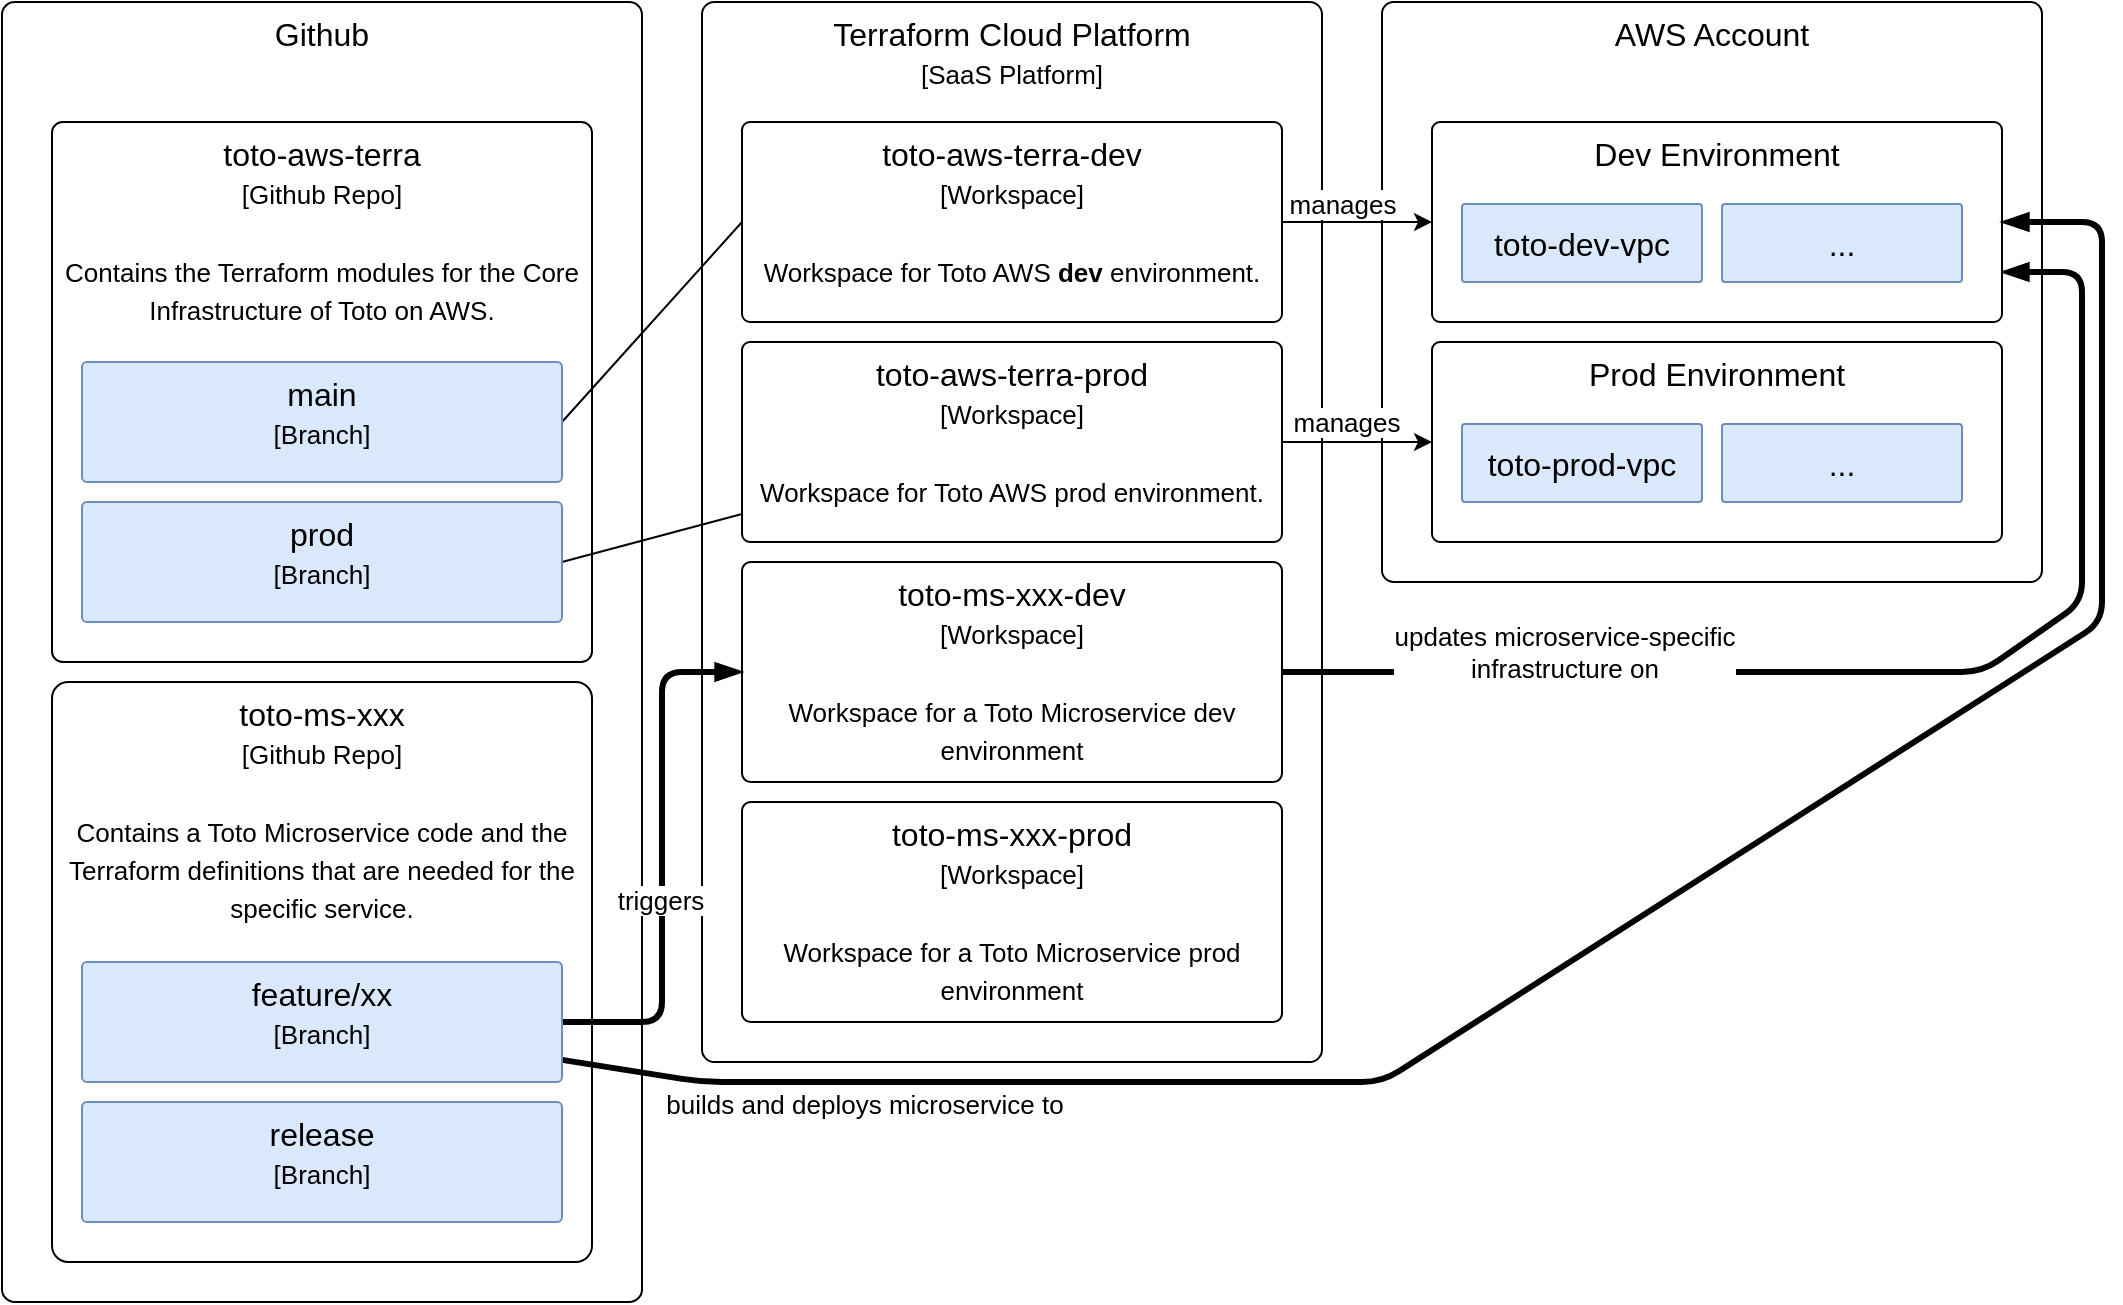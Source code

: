 <mxfile>
    <diagram id="fhjYu4R2ms9kzvXfRBuN" name="Overview">
        <mxGraphModel dx="1465" dy="1006" grid="1" gridSize="10" guides="1" tooltips="1" connect="1" arrows="1" fold="1" page="1" pageScale="1" pageWidth="827" pageHeight="1169" math="0" shadow="0">
            <root>
                <mxCell id="0"/>
                <mxCell id="1" parent="0"/>
                <mxCell id="3" value="AWS Account" style="rounded=1;whiteSpace=wrap;html=1;arcSize=2;verticalAlign=top;fontSize=16;" parent="1" vertex="1">
                    <mxGeometry x="870" y="40" width="330" height="290" as="geometry"/>
                </mxCell>
                <mxCell id="4" value="Github" style="rounded=1;whiteSpace=wrap;html=1;arcSize=2;verticalAlign=top;fontSize=16;" parent="1" vertex="1">
                    <mxGeometry x="180" y="40" width="320" height="650" as="geometry"/>
                </mxCell>
                <mxCell id="8" value="toto-aws-terra&lt;br&gt;&lt;font style=&quot;font-size: 13px;&quot;&gt;[Github Repo]&lt;br&gt;&lt;br&gt;Contains the Terraform modules for the Core Infrastructure of Toto on AWS.&lt;br&gt;&lt;/font&gt;" style="rounded=1;whiteSpace=wrap;html=1;arcSize=2;verticalAlign=top;fontSize=16;" parent="1" vertex="1">
                    <mxGeometry x="205" y="100" width="270" height="270" as="geometry"/>
                </mxCell>
                <mxCell id="9" value="toto-ms-xxx&lt;br&gt;&lt;font style=&quot;font-size: 13px;&quot;&gt;[Github Repo]&lt;br&gt;&lt;br&gt;Contains a Toto Microservice code and the Terraform definitions that are needed for the specific service.&lt;br&gt;&lt;/font&gt;" style="rounded=1;whiteSpace=wrap;html=1;arcSize=3;verticalAlign=top;fontSize=16;" parent="1" vertex="1">
                    <mxGeometry x="205" y="380" width="270" height="290" as="geometry"/>
                </mxCell>
                <mxCell id="10" value="Terraform Cloud Platform&lt;br&gt;&lt;font style=&quot;font-size: 13px;&quot;&gt;[SaaS Platform]&lt;/font&gt;" style="rounded=1;whiteSpace=wrap;html=1;arcSize=2;verticalAlign=top;fontSize=16;" parent="1" vertex="1">
                    <mxGeometry x="530" y="40" width="310" height="530" as="geometry"/>
                </mxCell>
                <mxCell id="26" style="edgeStyle=none;html=1;entryX=0;entryY=0.5;entryDx=0;entryDy=0;fontSize=13;" parent="1" source="11" target="19" edge="1">
                    <mxGeometry relative="1" as="geometry"/>
                </mxCell>
                <mxCell id="zcaGxBxZIqHkfJp7pXnZ-33" value="manages" style="edgeLabel;html=1;align=center;verticalAlign=middle;resizable=0;points=[];fontSize=13;" parent="26" vertex="1" connectable="0">
                    <mxGeometry x="0.12" y="-1" relative="1" as="geometry">
                        <mxPoint x="-12" y="-10" as="offset"/>
                    </mxGeometry>
                </mxCell>
                <mxCell id="zcaGxBxZIqHkfJp7pXnZ-37" style="edgeStyle=none;html=1;entryX=1;entryY=0.5;entryDx=0;entryDy=0;strokeColor=#030101;strokeWidth=1;fontSize=13;endArrow=none;endFill=0;exitX=0;exitY=0.5;exitDx=0;exitDy=0;" parent="1" source="11" target="15" edge="1">
                    <mxGeometry relative="1" as="geometry"/>
                </mxCell>
                <mxCell id="11" value="toto-aws-terra-dev&lt;br&gt;&lt;font style=&quot;font-size: 13px;&quot;&gt;[Workspace]&lt;br&gt;&lt;br&gt;Workspace for Toto AWS &lt;b&gt;dev &lt;/b&gt;environment.&lt;br&gt;&lt;/font&gt;" style="rounded=1;whiteSpace=wrap;html=1;arcSize=4;verticalAlign=top;fontSize=16;" parent="1" vertex="1">
                    <mxGeometry x="550" y="100" width="270" height="100" as="geometry"/>
                </mxCell>
                <mxCell id="27" style="edgeStyle=none;html=1;fontSize=13;" parent="1" source="12" target="25" edge="1">
                    <mxGeometry relative="1" as="geometry"/>
                </mxCell>
                <mxCell id="zcaGxBxZIqHkfJp7pXnZ-34" value="manages" style="edgeLabel;html=1;align=center;verticalAlign=middle;resizable=0;points=[];fontSize=13;" parent="27" vertex="1" connectable="0">
                    <mxGeometry x="-0.147" y="2" relative="1" as="geometry">
                        <mxPoint y="-8" as="offset"/>
                    </mxGeometry>
                </mxCell>
                <mxCell id="zcaGxBxZIqHkfJp7pXnZ-36" style="edgeStyle=none;html=1;entryX=1;entryY=0.5;entryDx=0;entryDy=0;strokeColor=#030101;strokeWidth=1;fontSize=13;endArrow=none;endFill=0;" parent="1" source="12" target="16" edge="1">
                    <mxGeometry relative="1" as="geometry"/>
                </mxCell>
                <mxCell id="12" value="toto-aws-terra-prod&lt;br&gt;&lt;font style=&quot;font-size: 13px;&quot;&gt;[Workspace]&lt;br&gt;&lt;br&gt;Workspace for Toto AWS prod environment.&lt;br&gt;&lt;/font&gt;" style="rounded=1;whiteSpace=wrap;html=1;arcSize=4;verticalAlign=top;fontSize=16;" parent="1" vertex="1">
                    <mxGeometry x="550" y="210" width="270" height="100" as="geometry"/>
                </mxCell>
                <mxCell id="zcaGxBxZIqHkfJp7pXnZ-41" style="edgeStyle=none;html=1;entryX=1;entryY=0.75;entryDx=0;entryDy=0;strokeColor=#030101;strokeWidth=3;fontSize=13;endArrow=blockThin;endFill=1;" parent="1" source="13" target="19" edge="1">
                    <mxGeometry relative="1" as="geometry">
                        <Array as="points">
                            <mxPoint x="1170" y="375"/>
                            <mxPoint x="1220" y="340"/>
                            <mxPoint x="1220" y="175"/>
                        </Array>
                    </mxGeometry>
                </mxCell>
                <mxCell id="zcaGxBxZIqHkfJp7pXnZ-43" value="updates microservice-specific &lt;br&gt;infrastructure on" style="edgeLabel;html=1;align=center;verticalAlign=middle;resizable=0;points=[];fontSize=13;" parent="zcaGxBxZIqHkfJp7pXnZ-41" vertex="1" connectable="0">
                    <mxGeometry x="-0.629" y="2" relative="1" as="geometry">
                        <mxPoint x="26" y="-8" as="offset"/>
                    </mxGeometry>
                </mxCell>
                <mxCell id="13" value="toto-ms-xxx-dev&lt;br&gt;&lt;font style=&quot;font-size: 13px;&quot;&gt;[Workspace]&lt;br&gt;&lt;br&gt;Workspace for a Toto Microservice dev environment&lt;br&gt;&lt;/font&gt;" style="rounded=1;whiteSpace=wrap;html=1;arcSize=4;verticalAlign=top;fontSize=16;" parent="1" vertex="1">
                    <mxGeometry x="550" y="320" width="270" height="110" as="geometry"/>
                </mxCell>
                <mxCell id="14" value="toto-ms-xxx-prod&lt;br&gt;&lt;font style=&quot;font-size: 13px;&quot;&gt;[Workspace]&lt;br&gt;&lt;br&gt;Workspace for a Toto Microservice prod environment&lt;br&gt;&lt;/font&gt;" style="rounded=1;whiteSpace=wrap;html=1;arcSize=4;verticalAlign=top;fontSize=16;" parent="1" vertex="1">
                    <mxGeometry x="550" y="440" width="270" height="110" as="geometry"/>
                </mxCell>
                <mxCell id="15" value="main&lt;br&gt;&lt;font style=&quot;font-size: 13px;&quot;&gt;[Branch]&lt;br&gt;&lt;/font&gt;" style="rounded=1;whiteSpace=wrap;html=1;arcSize=4;verticalAlign=top;fontSize=16;fillColor=#dae8fc;strokeColor=#6c8ebf;" parent="1" vertex="1">
                    <mxGeometry x="220" y="220" width="240" height="60" as="geometry"/>
                </mxCell>
                <mxCell id="16" value="prod&lt;br&gt;&lt;font style=&quot;font-size: 13px;&quot;&gt;[Branch]&lt;br&gt;&lt;/font&gt;" style="rounded=1;whiteSpace=wrap;html=1;arcSize=4;verticalAlign=top;fontSize=16;fillColor=#dae8fc;strokeColor=#6c8ebf;" parent="1" vertex="1">
                    <mxGeometry x="220" y="290" width="240" height="60" as="geometry"/>
                </mxCell>
                <mxCell id="19" value="Dev Environment&lt;font style=&quot;font-size: 13px;&quot;&gt;&lt;br&gt;&lt;br&gt;&lt;br&gt;&lt;/font&gt;" style="rounded=1;whiteSpace=wrap;html=1;arcSize=4;verticalAlign=top;fontSize=16;" parent="1" vertex="1">
                    <mxGeometry x="895" y="100" width="285" height="100" as="geometry"/>
                </mxCell>
                <mxCell id="20" value="toto-dev-vpc&lt;font style=&quot;font-size: 13px;&quot;&gt;&lt;br&gt;&lt;/font&gt;" style="rounded=1;whiteSpace=wrap;html=1;arcSize=4;verticalAlign=middle;fontSize=16;fillColor=#dae8fc;strokeColor=#6c8ebf;" parent="1" vertex="1">
                    <mxGeometry x="910" y="141" width="120" height="39" as="geometry"/>
                </mxCell>
                <mxCell id="22" value="...&lt;font style=&quot;font-size: 13px;&quot;&gt;&lt;br&gt;&lt;/font&gt;" style="rounded=1;whiteSpace=wrap;html=1;arcSize=4;verticalAlign=middle;fontSize=16;fillColor=#dae8fc;strokeColor=#6c8ebf;" parent="1" vertex="1">
                    <mxGeometry x="1040" y="141" width="120" height="39" as="geometry"/>
                </mxCell>
                <mxCell id="25" value="Prod Environment&lt;font style=&quot;font-size: 13px;&quot;&gt;&lt;br&gt;&lt;br&gt;&lt;br&gt;&lt;/font&gt;" style="rounded=1;whiteSpace=wrap;html=1;arcSize=4;verticalAlign=top;fontSize=16;" parent="1" vertex="1">
                    <mxGeometry x="895" y="210" width="285" height="100" as="geometry"/>
                </mxCell>
                <mxCell id="23" value="...&lt;font style=&quot;font-size: 13px;&quot;&gt;&lt;br&gt;&lt;/font&gt;" style="rounded=1;whiteSpace=wrap;html=1;arcSize=4;verticalAlign=middle;fontSize=16;fillColor=#dae8fc;strokeColor=#6c8ebf;" parent="1" vertex="1">
                    <mxGeometry x="1040" y="251" width="120" height="39" as="geometry"/>
                </mxCell>
                <mxCell id="24" value="toto-prod-vpc&lt;font style=&quot;font-size: 13px;&quot;&gt;&lt;br&gt;&lt;/font&gt;" style="rounded=1;whiteSpace=wrap;html=1;arcSize=4;verticalAlign=middle;fontSize=16;fillColor=#dae8fc;strokeColor=#6c8ebf;" parent="1" vertex="1">
                    <mxGeometry x="910" y="251" width="120" height="39" as="geometry"/>
                </mxCell>
                <mxCell id="zcaGxBxZIqHkfJp7pXnZ-38" style="edgeStyle=none;html=1;entryX=0;entryY=0.5;entryDx=0;entryDy=0;strokeColor=#030101;strokeWidth=3;fontSize=13;endArrow=blockThin;endFill=1;exitX=1;exitY=0.5;exitDx=0;exitDy=0;" parent="1" source="28" target="13" edge="1">
                    <mxGeometry relative="1" as="geometry">
                        <Array as="points">
                            <mxPoint x="510" y="550"/>
                            <mxPoint x="510" y="375"/>
                        </Array>
                    </mxGeometry>
                </mxCell>
                <mxCell id="zcaGxBxZIqHkfJp7pXnZ-40" value="triggers" style="edgeLabel;html=1;align=center;verticalAlign=middle;resizable=0;points=[];fontSize=13;" parent="zcaGxBxZIqHkfJp7pXnZ-38" vertex="1" connectable="0">
                    <mxGeometry x="-0.159" y="1" relative="1" as="geometry">
                        <mxPoint as="offset"/>
                    </mxGeometry>
                </mxCell>
                <mxCell id="zcaGxBxZIqHkfJp7pXnZ-39" style="edgeStyle=none;html=1;entryX=1;entryY=0.5;entryDx=0;entryDy=0;strokeColor=#030101;strokeWidth=3;fontSize=13;endArrow=blockThin;endFill=1;" parent="1" source="28" target="19" edge="1">
                    <mxGeometry relative="1" as="geometry">
                        <Array as="points">
                            <mxPoint x="530" y="580"/>
                            <mxPoint x="870" y="580"/>
                            <mxPoint x="1230" y="350"/>
                            <mxPoint x="1230" y="150"/>
                        </Array>
                    </mxGeometry>
                </mxCell>
                <mxCell id="zcaGxBxZIqHkfJp7pXnZ-42" value="builds and deploys microservice to" style="edgeLabel;html=1;align=center;verticalAlign=middle;resizable=0;points=[];fontSize=13;" parent="zcaGxBxZIqHkfJp7pXnZ-39" vertex="1" connectable="0">
                    <mxGeometry x="-0.89" y="1" relative="1" as="geometry">
                        <mxPoint x="91" y="13" as="offset"/>
                    </mxGeometry>
                </mxCell>
                <mxCell id="28" value="feature/xx&lt;br&gt;&lt;font style=&quot;font-size: 13px;&quot;&gt;[Branch]&lt;br&gt;&lt;/font&gt;" style="rounded=1;whiteSpace=wrap;html=1;arcSize=4;verticalAlign=top;fontSize=16;fillColor=#dae8fc;strokeColor=#6c8ebf;" parent="1" vertex="1">
                    <mxGeometry x="220" y="520" width="240" height="60" as="geometry"/>
                </mxCell>
                <mxCell id="29" value="release&lt;br&gt;&lt;font style=&quot;font-size: 13px;&quot;&gt;[Branch]&lt;br&gt;&lt;/font&gt;" style="rounded=1;whiteSpace=wrap;html=1;arcSize=4;verticalAlign=top;fontSize=16;fillColor=#dae8fc;strokeColor=#6c8ebf;" parent="1" vertex="1">
                    <mxGeometry x="220" y="590" width="240" height="60" as="geometry"/>
                </mxCell>
            </root>
        </mxGraphModel>
    </diagram>
    <diagram id="teaYUjEHEWXtUzHriYjT" name="Core Infrastructure Flow">
        <mxGraphModel dx="1465" dy="1006" grid="1" gridSize="10" guides="1" tooltips="1" connect="1" arrows="1" fold="1" page="1" pageScale="1" pageWidth="827" pageHeight="1169" math="0" shadow="0">
            <root>
                <mxCell id="0"/>
                <mxCell id="1" parent="0"/>
                <mxCell id="hFucZXE6LGQ_h5fM6XlO-1" value="Github" style="rounded=1;whiteSpace=wrap;html=1;arcSize=2;verticalAlign=top;fontSize=16;" parent="1" vertex="1">
                    <mxGeometry x="270" y="40" width="310" height="330" as="geometry"/>
                </mxCell>
                <mxCell id="julpRGD8EBtH_G2or8Mp-1" value="toto-aws-terra&lt;br&gt;&lt;font style=&quot;font-size: 13px;&quot;&gt;[Github Repo]&lt;br&gt;&lt;br&gt;Contains the Terraform modules for the Core Infrastructure of Toto on AWS.&lt;br&gt;&lt;/font&gt;" style="rounded=1;whiteSpace=wrap;html=1;arcSize=2;verticalAlign=top;fontSize=16;" parent="1" vertex="1">
                    <mxGeometry x="290" y="80" width="270" height="270" as="geometry"/>
                </mxCell>
                <mxCell id="julpRGD8EBtH_G2or8Mp-4" style="edgeStyle=none;html=1;fontSize=13;entryX=0;entryY=0.5;entryDx=0;entryDy=0;" parent="1" source="julpRGD8EBtH_G2or8Mp-3" target="FtsVief7czh0y0K6rRxD-1" edge="1">
                    <mxGeometry relative="1" as="geometry">
                        <Array as="points"/>
                    </mxGeometry>
                </mxCell>
                <mxCell id="julpRGD8EBtH_G2or8Mp-5" value="push&amp;nbsp;" style="edgeLabel;html=1;align=center;verticalAlign=middle;resizable=0;points=[];fontSize=13;" parent="julpRGD8EBtH_G2or8Mp-4" vertex="1" connectable="0">
                    <mxGeometry x="-0.618" y="1" relative="1" as="geometry">
                        <mxPoint x="19" y="-19" as="offset"/>
                    </mxGeometry>
                </mxCell>
                <object placeholders="1" c4Name="Developer" c4Type="Person" c4Description="Toto Dev" label="&lt;font style=&quot;font-size: 16px&quot;&gt;&lt;b&gt;%c4Name%&lt;/b&gt;&lt;/font&gt;&lt;div&gt;[%c4Type%]&lt;/div&gt;&lt;br&gt;&lt;div&gt;&lt;font style=&quot;font-size: 11px&quot;&gt;&lt;font color=&quot;#cccccc&quot;&gt;%c4Description%&lt;/font&gt;&lt;/div&gt;" id="julpRGD8EBtH_G2or8Mp-3">
                    <mxCell style="html=1;fontSize=11;dashed=0;whiteSpace=wrap;fillColor=#083F75;strokeColor=#06315C;fontColor=#ffffff;shape=mxgraph.c4.person2;align=center;metaEdit=1;points=[[0.5,0,0],[1,0.5,0],[1,0.75,0],[0.75,1,0],[0.5,1,0],[0.25,1,0],[0,0.75,0],[0,0.5,0]];resizable=0;" parent="1" vertex="1">
                        <mxGeometry x="30" y="140" width="200" height="180" as="geometry"/>
                    </mxCell>
                </object>
                <mxCell id="Zcfvju7OCOAKOFloyYXC-1" value="Terraform Cloud Platform&lt;br&gt;&lt;font style=&quot;font-size: 13px;&quot;&gt;[SaaS Platform]&lt;/font&gt;" style="rounded=1;whiteSpace=wrap;html=1;arcSize=2;verticalAlign=top;fontSize=16;" parent="1" vertex="1">
                    <mxGeometry x="640" y="40" width="310" height="260" as="geometry"/>
                </mxCell>
                <mxCell id="EHg1DdS8HGTIW3GACq6L-4" style="edgeStyle=none;html=1;entryX=1;entryY=0.5;entryDx=0;entryDy=0;fontSize=13;" parent="1" source="EHg1DdS8HGTIW3GACq6L-8" target="FtsVief7czh0y0K6rRxD-1" edge="1">
                    <mxGeometry relative="1" as="geometry"/>
                </mxCell>
                <mxCell id="EHg1DdS8HGTIW3GACq6L-7" value="gets triggered &lt;br&gt;by" style="edgeLabel;html=1;align=center;verticalAlign=middle;resizable=0;points=[];fontSize=13;" parent="EHg1DdS8HGTIW3GACq6L-4" vertex="1" connectable="0">
                    <mxGeometry x="-0.012" y="-4" relative="1" as="geometry">
                        <mxPoint as="offset"/>
                    </mxGeometry>
                </mxCell>
                <mxCell id="Zcfvju7OCOAKOFloyYXC-2" value="toto-aws-terra-dev&lt;br&gt;&lt;font style=&quot;font-size: 13px;&quot;&gt;[Workspace]&lt;br&gt;&lt;br&gt;Workspace for Toto AWS &lt;b&gt;dev &lt;/b&gt;environment.&lt;br&gt;&lt;/font&gt;" style="rounded=1;whiteSpace=wrap;html=1;arcSize=4;verticalAlign=top;fontSize=16;" parent="1" vertex="1">
                    <mxGeometry x="660" y="100" width="270" height="180" as="geometry"/>
                </mxCell>
                <mxCell id="FtsVief7czh0y0K6rRxD-1" value="main&lt;br&gt;&lt;font style=&quot;font-size: 13px;&quot;&gt;[Branch]&lt;br&gt;&lt;/font&gt;" style="rounded=1;whiteSpace=wrap;html=1;arcSize=4;verticalAlign=top;fontSize=16;fillColor=#dae8fc;strokeColor=#6c8ebf;" parent="1" vertex="1">
                    <mxGeometry x="305" y="200" width="240" height="60" as="geometry"/>
                </mxCell>
                <mxCell id="EHg1DdS8HGTIW3GACq6L-1" value="prod&lt;br&gt;&lt;font style=&quot;font-size: 13px;&quot;&gt;[Branch]&lt;br&gt;&lt;/font&gt;" style="rounded=1;whiteSpace=wrap;html=1;arcSize=4;verticalAlign=top;fontSize=16;fillColor=#dae8fc;strokeColor=#6c8ebf;" parent="1" vertex="1">
                    <mxGeometry x="305" y="270" width="240" height="60" as="geometry"/>
                </mxCell>
                <mxCell id="EHg1DdS8HGTIW3GACq6L-8" value="Plan &amp;amp; Apply&lt;br&gt;&lt;font style=&quot;font-size: 13px;&quot;&gt;[run]&lt;br&gt;&lt;/font&gt;" style="rounded=1;whiteSpace=wrap;html=1;arcSize=4;verticalAlign=top;fontSize=16;fillColor=#dae8fc;strokeColor=#6c8ebf;" parent="1" vertex="1">
                    <mxGeometry x="675" y="200" width="240" height="60" as="geometry"/>
                </mxCell>
                <mxCell id="uNgULeC6JaH8RASiiKNX-1" value="AWS Account" style="rounded=1;whiteSpace=wrap;html=1;arcSize=2;verticalAlign=top;fontSize=16;" parent="1" vertex="1">
                    <mxGeometry x="990" y="40" width="330" height="260" as="geometry"/>
                </mxCell>
                <mxCell id="uNgULeC6JaH8RASiiKNX-2" value="Dev Environment&lt;font style=&quot;font-size: 13px;&quot;&gt;&lt;br&gt;&lt;br&gt;&lt;br&gt;&lt;/font&gt;" style="rounded=1;whiteSpace=wrap;html=1;arcSize=4;verticalAlign=top;fontSize=16;" parent="1" vertex="1">
                    <mxGeometry x="1015" y="100" width="285" height="80" as="geometry"/>
                </mxCell>
                <mxCell id="uNgULeC6JaH8RASiiKNX-3" style="edgeStyle=none;html=1;entryX=0;entryY=0.5;entryDx=0;entryDy=0;fontSize=13;" parent="1" source="EHg1DdS8HGTIW3GACq6L-8" target="uNgULeC6JaH8RASiiKNX-2" edge="1">
                    <mxGeometry relative="1" as="geometry">
                        <Array as="points">
                            <mxPoint x="960" y="230"/>
                        </Array>
                    </mxGeometry>
                </mxCell>
                <mxCell id="uNgULeC6JaH8RASiiKNX-4" value="updates" style="edgeLabel;html=1;align=center;verticalAlign=middle;resizable=0;points=[];fontSize=13;" parent="uNgULeC6JaH8RASiiKNX-3" vertex="1" connectable="0">
                    <mxGeometry x="-0.111" y="-1" relative="1" as="geometry">
                        <mxPoint as="offset"/>
                    </mxGeometry>
                </mxCell>
            </root>
        </mxGraphModel>
    </diagram>
    <diagram name="Microservice Flow" id="30JZS5BNsHOh1dbvoYXe">
        <mxGraphModel dx="1465" dy="1006" grid="1" gridSize="10" guides="1" tooltips="1" connect="1" arrows="1" fold="1" page="1" pageScale="1" pageWidth="827" pageHeight="1169" math="0" shadow="0">
            <root>
                <mxCell id="K0_KULJbYQNdVW8Gngvq-0"/>
                <mxCell id="K0_KULJbYQNdVW8Gngvq-1" parent="K0_KULJbYQNdVW8Gngvq-0"/>
                <mxCell id="K0_KULJbYQNdVW8Gngvq-2" value="Github" style="rounded=1;whiteSpace=wrap;html=1;arcSize=2;verticalAlign=top;fontSize=16;" vertex="1" parent="K0_KULJbYQNdVW8Gngvq-1">
                    <mxGeometry x="270" y="40" width="310" height="330" as="geometry"/>
                </mxCell>
                <mxCell id="K0_KULJbYQNdVW8Gngvq-3" value="toto-ms-xxx&lt;br&gt;&lt;font style=&quot;font-size: 13px;&quot;&gt;[Github Repo]&lt;br&gt;&lt;br&gt;Contains the Terraform modules for the Core Infrastructure of Toto on AWS.&lt;br&gt;&lt;/font&gt;" style="rounded=1;whiteSpace=wrap;html=1;arcSize=2;verticalAlign=top;fontSize=16;" vertex="1" parent="K0_KULJbYQNdVW8Gngvq-1">
                    <mxGeometry x="290" y="80" width="270" height="270" as="geometry"/>
                </mxCell>
                <mxCell id="K0_KULJbYQNdVW8Gngvq-4" style="edgeStyle=none;html=1;fontSize=13;entryX=0;entryY=0.5;entryDx=0;entryDy=0;" edge="1" parent="K0_KULJbYQNdVW8Gngvq-1" source="K0_KULJbYQNdVW8Gngvq-6" target="K0_KULJbYQNdVW8Gngvq-11">
                    <mxGeometry relative="1" as="geometry">
                        <Array as="points"/>
                    </mxGeometry>
                </mxCell>
                <mxCell id="K0_KULJbYQNdVW8Gngvq-5" value="push&amp;nbsp;" style="edgeLabel;html=1;align=center;verticalAlign=middle;resizable=0;points=[];fontSize=13;" vertex="1" connectable="0" parent="K0_KULJbYQNdVW8Gngvq-4">
                    <mxGeometry x="-0.618" y="1" relative="1" as="geometry">
                        <mxPoint x="19" y="-19" as="offset"/>
                    </mxGeometry>
                </mxCell>
                <object placeholders="1" c4Name="Developer" c4Type="Person" c4Description="Toto Dev" label="&lt;font style=&quot;font-size: 16px&quot;&gt;&lt;b&gt;%c4Name%&lt;/b&gt;&lt;/font&gt;&lt;div&gt;[%c4Type%]&lt;/div&gt;&lt;br&gt;&lt;div&gt;&lt;font style=&quot;font-size: 11px&quot;&gt;&lt;font color=&quot;#cccccc&quot;&gt;%c4Description%&lt;/font&gt;&lt;/div&gt;" id="K0_KULJbYQNdVW8Gngvq-6">
                    <mxCell style="html=1;fontSize=11;dashed=0;whiteSpace=wrap;fillColor=#083F75;strokeColor=#06315C;fontColor=#ffffff;shape=mxgraph.c4.person2;align=center;metaEdit=1;points=[[0.5,0,0],[1,0.5,0],[1,0.75,0],[0.75,1,0],[0.5,1,0],[0.25,1,0],[0,0.75,0],[0,0.5,0]];resizable=0;" vertex="1" parent="K0_KULJbYQNdVW8Gngvq-1">
                        <mxGeometry x="30" y="140" width="200" height="180" as="geometry"/>
                    </mxCell>
                </object>
                <mxCell id="K0_KULJbYQNdVW8Gngvq-7" value="Terraform Cloud Platform&lt;br&gt;&lt;font style=&quot;font-size: 13px;&quot;&gt;[SaaS Platform]&lt;/font&gt;" style="rounded=1;whiteSpace=wrap;html=1;arcSize=2;verticalAlign=top;fontSize=16;" vertex="1" parent="K0_KULJbYQNdVW8Gngvq-1">
                    <mxGeometry x="640" y="40" width="310" height="260" as="geometry"/>
                </mxCell>
                <mxCell id="K0_KULJbYQNdVW8Gngvq-10" value="toto-ms-xxx-dev&lt;br&gt;&lt;font style=&quot;font-size: 13px;&quot;&gt;[Workspace]&lt;br&gt;&lt;br&gt;Workspace for Toto Microservice XXX&amp;nbsp;&lt;b&gt;dev&lt;/b&gt;.&lt;br&gt;&lt;/font&gt;" style="rounded=1;whiteSpace=wrap;html=1;arcSize=4;verticalAlign=top;fontSize=16;" vertex="1" parent="K0_KULJbYQNdVW8Gngvq-1">
                    <mxGeometry x="660" y="100" width="270" height="180" as="geometry"/>
                </mxCell>
                <mxCell id="-FnRcH2LslOIeU5sz2Ml-0" style="edgeStyle=none;html=1;endArrow=block;endFill=1;" edge="1" parent="K0_KULJbYQNdVW8Gngvq-1" source="K0_KULJbYQNdVW8Gngvq-11" target="K0_KULJbYQNdVW8Gngvq-13">
                    <mxGeometry relative="1" as="geometry"/>
                </mxCell>
                <mxCell id="-FnRcH2LslOIeU5sz2Ml-1" value="triggers" style="edgeLabel;html=1;align=center;verticalAlign=middle;resizable=0;points=[];fontSize=12;" vertex="1" connectable="0" parent="-FnRcH2LslOIeU5sz2Ml-0">
                    <mxGeometry x="-0.434" y="-1" relative="1" as="geometry">
                        <mxPoint x="28" y="-11" as="offset"/>
                    </mxGeometry>
                </mxCell>
                <mxCell id="K0_KULJbYQNdVW8Gngvq-11" value="feature/xx&lt;br&gt;&lt;font style=&quot;font-size: 13px;&quot;&gt;[Branch]&lt;br&gt;&lt;/font&gt;" style="rounded=1;whiteSpace=wrap;html=1;arcSize=4;verticalAlign=top;fontSize=16;fillColor=#dae8fc;strokeColor=#6c8ebf;" vertex="1" parent="K0_KULJbYQNdVW8Gngvq-1">
                    <mxGeometry x="305" y="200" width="240" height="60" as="geometry"/>
                </mxCell>
                <mxCell id="K0_KULJbYQNdVW8Gngvq-12" value="release/xx&lt;br&gt;&lt;font style=&quot;font-size: 13px;&quot;&gt;[Branch]&lt;br&gt;&lt;/font&gt;" style="rounded=1;whiteSpace=wrap;html=1;arcSize=4;verticalAlign=top;fontSize=16;fillColor=#dae8fc;strokeColor=#6c8ebf;" vertex="1" parent="K0_KULJbYQNdVW8Gngvq-1">
                    <mxGeometry x="305" y="270" width="240" height="60" as="geometry"/>
                </mxCell>
                <mxCell id="K0_KULJbYQNdVW8Gngvq-13" value="Plan &amp;amp; Apply&lt;br&gt;&lt;font style=&quot;font-size: 13px;&quot;&gt;[run]&lt;br&gt;&lt;/font&gt;" style="rounded=1;whiteSpace=wrap;html=1;arcSize=4;verticalAlign=top;fontSize=16;fillColor=#dae8fc;strokeColor=#6c8ebf;" vertex="1" parent="K0_KULJbYQNdVW8Gngvq-1">
                    <mxGeometry x="675" y="200" width="240" height="60" as="geometry"/>
                </mxCell>
                <mxCell id="K0_KULJbYQNdVW8Gngvq-14" value="AWS Account" style="rounded=1;whiteSpace=wrap;html=1;arcSize=2;verticalAlign=top;fontSize=16;" vertex="1" parent="K0_KULJbYQNdVW8Gngvq-1">
                    <mxGeometry x="990" y="40" width="330" height="260" as="geometry"/>
                </mxCell>
                <mxCell id="K0_KULJbYQNdVW8Gngvq-15" value="Dev Environment&lt;font style=&quot;font-size: 13px;&quot;&gt;&lt;br&gt;&lt;br&gt;&lt;br&gt;&lt;/font&gt;" style="rounded=1;whiteSpace=wrap;html=1;arcSize=4;verticalAlign=top;fontSize=16;" vertex="1" parent="K0_KULJbYQNdVW8Gngvq-1">
                    <mxGeometry x="1015" y="100" width="285" height="80" as="geometry"/>
                </mxCell>
                <mxCell id="K0_KULJbYQNdVW8Gngvq-16" style="edgeStyle=none;html=1;entryX=0;entryY=0.5;entryDx=0;entryDy=0;fontSize=13;" edge="1" parent="K0_KULJbYQNdVW8Gngvq-1" source="K0_KULJbYQNdVW8Gngvq-13" target="K0_KULJbYQNdVW8Gngvq-15">
                    <mxGeometry relative="1" as="geometry">
                        <Array as="points">
                            <mxPoint x="960" y="230"/>
                        </Array>
                    </mxGeometry>
                </mxCell>
                <mxCell id="K0_KULJbYQNdVW8Gngvq-17" value="updates" style="edgeLabel;html=1;align=center;verticalAlign=middle;resizable=0;points=[];fontSize=13;" vertex="1" connectable="0" parent="K0_KULJbYQNdVW8Gngvq-16">
                    <mxGeometry x="-0.111" y="-1" relative="1" as="geometry">
                        <mxPoint as="offset"/>
                    </mxGeometry>
                </mxCell>
                <mxCell id="-FnRcH2LslOIeU5sz2Ml-2" value="bulds and deploys microservice to" style="edgeStyle=none;html=1;fontSize=12;endArrow=block;endFill=1;exitX=1;exitY=0.75;exitDx=0;exitDy=0;entryX=0.5;entryY=1;entryDx=0;entryDy=0;" edge="1" parent="K0_KULJbYQNdVW8Gngvq-1" source="K0_KULJbYQNdVW8Gngvq-11" target="K0_KULJbYQNdVW8Gngvq-15">
                    <mxGeometry relative="1" as="geometry">
                        <mxPoint x="1070" y="400" as="targetPoint"/>
                        <Array as="points">
                            <mxPoint x="660" y="330"/>
                            <mxPoint x="1158" y="330"/>
                        </Array>
                    </mxGeometry>
                </mxCell>
            </root>
        </mxGraphModel>
    </diagram>
</mxfile>